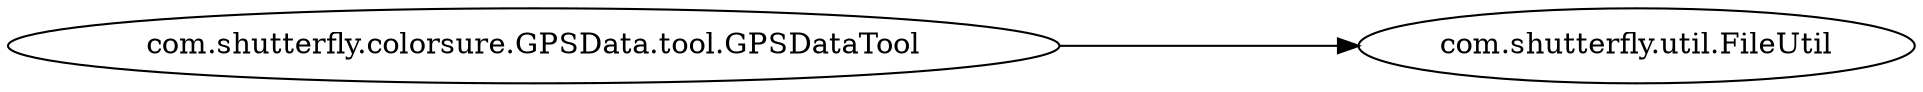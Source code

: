 digraph dependencyGraph {
 concentrate=true;
 rankdir="LR"; 
ranksep="2.0";
"com.shutterfly.colorsure.GPSData.tool.GPSDataTool"; 
"com.shutterfly.colorsure.GPSData.tool.GPSDataTool"->"com.shutterfly.util.FileUtil";
splines="ortho";
}